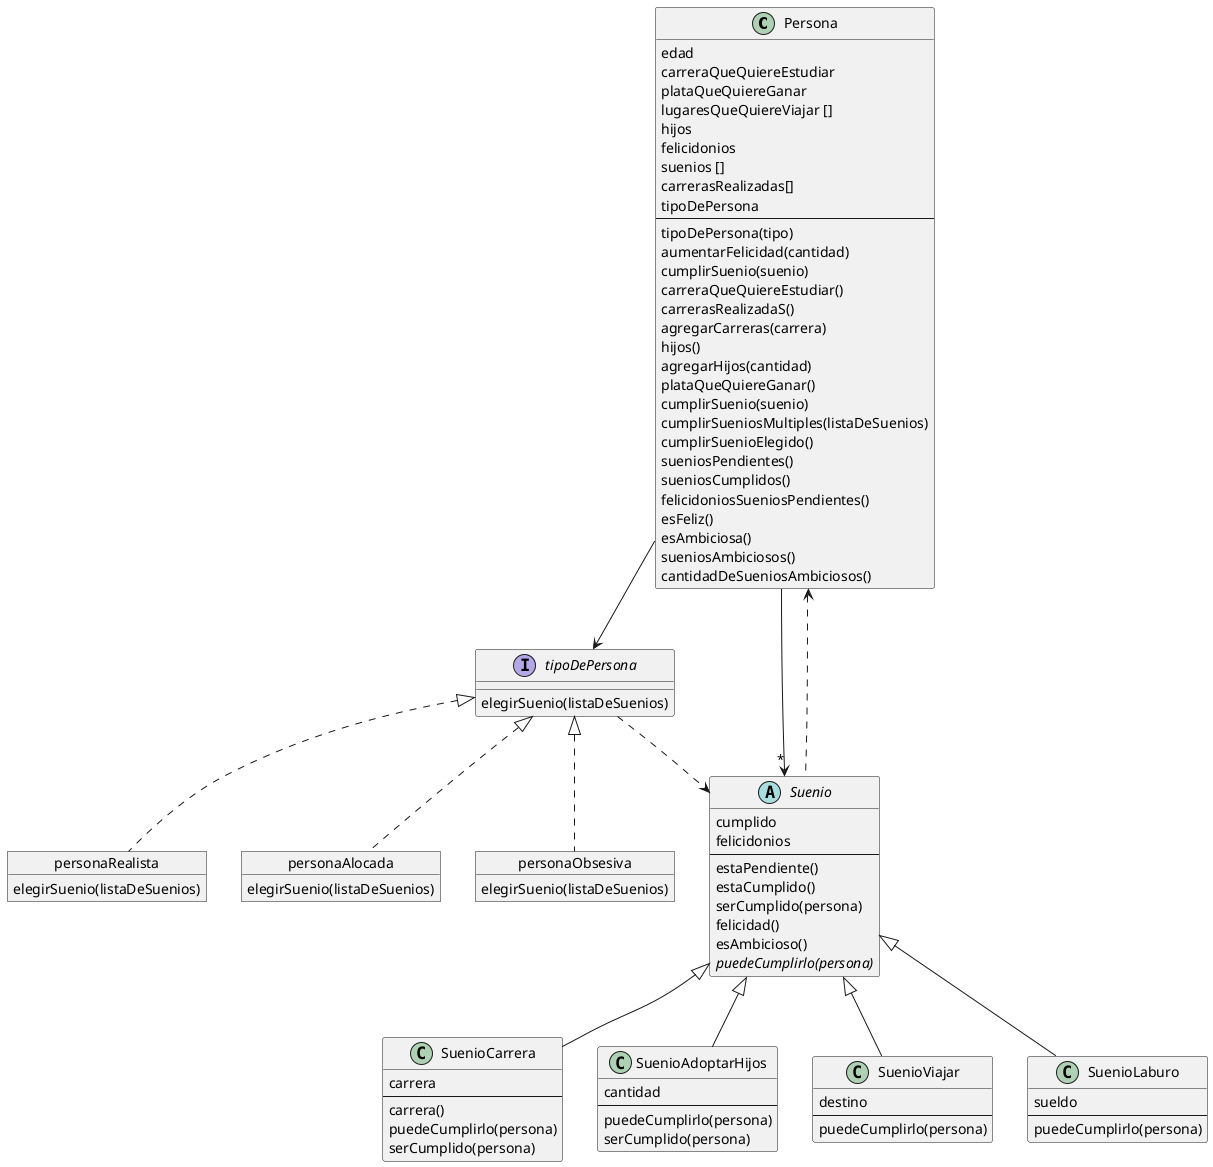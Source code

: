 @startuml suenios 

class Persona {
    edad 
    carreraQueQuiereEstudiar
    plataQueQuiereGanar
    lugaresQueQuiereViajar []
    hijos
    felicidonios
    suenios []
    carrerasRealizadas[]
    tipoDePersona
    --
    tipoDePersona(tipo)
    aumentarFelicidad(cantidad)
    cumplirSuenio(suenio)
    carreraQueQuiereEstudiar()
    carrerasRealizadaS()
    agregarCarreras(carrera)
    hijos()
    agregarHijos(cantidad)
    plataQueQuiereGanar()
    cumplirSuenio(suenio)
    cumplirSueniosMultiples(listaDeSuenios)
    cumplirSuenioElegido()
    sueniosPendientes()
    sueniosCumplidos()
    felicidoniosSueniosPendientes()
    esFeliz()
    esAmbiciosa()
    sueniosAmbiciosos()
    cantidadDeSueniosAmbiciosos()
}

interface tipoDePersona {
    elegirSuenio(listaDeSuenios)
}

object personaRealista {
    elegirSuenio(listaDeSuenios)
}

object personaAlocada {
    elegirSuenio(listaDeSuenios)
}

object personaObsesiva {
    elegirSuenio(listaDeSuenios)
}

abstract class Suenio {
    cumplido
    felicidonios
    --
    estaPendiente()
    estaCumplido()
    serCumplido(persona)
    felicidad()
    esAmbicioso()
    {abstract} puedeCumplirlo(persona)
}

class SuenioCarrera extends Suenio {
    carrera
    --
    carrera()
    puedeCumplirlo(persona)
    serCumplido(persona)
}

class SuenioAdoptarHijos extends Suenio {
    cantidad
    --
    puedeCumplirlo(persona)
    serCumplido(persona)
}

class SuenioViajar extends Suenio{
    destino
    --
    puedeCumplirlo(persona)
}

class SuenioLaburo extends Suenio {
    sueldo
    --
    puedeCumplirlo(persona)
}

personaRealista .u.|> tipoDePersona
personaAlocada .u.|> tipoDePersona
personaObsesiva .u.|> tipoDePersona

Persona --> tipoDePersona
Persona --> "*" Suenio

tipoDePersona ..> Suenio
Suenio .u.> Persona

@enduml